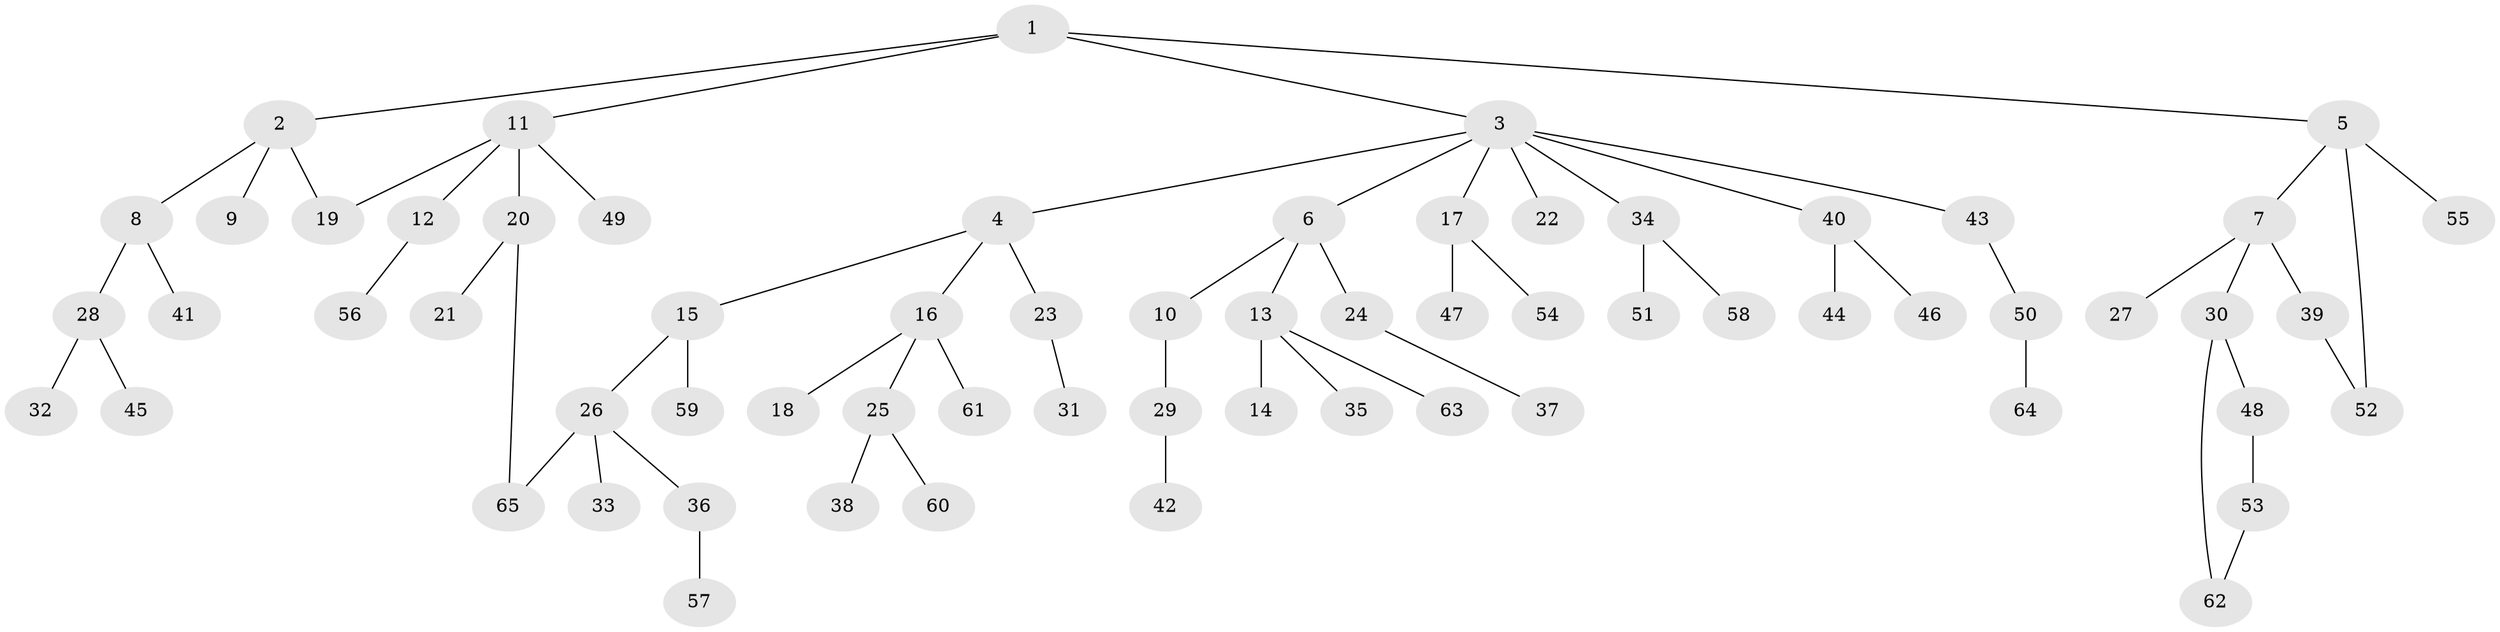 // Generated by graph-tools (version 1.1) at 2025/34/03/09/25 02:34:21]
// undirected, 65 vertices, 68 edges
graph export_dot {
graph [start="1"]
  node [color=gray90,style=filled];
  1;
  2;
  3;
  4;
  5;
  6;
  7;
  8;
  9;
  10;
  11;
  12;
  13;
  14;
  15;
  16;
  17;
  18;
  19;
  20;
  21;
  22;
  23;
  24;
  25;
  26;
  27;
  28;
  29;
  30;
  31;
  32;
  33;
  34;
  35;
  36;
  37;
  38;
  39;
  40;
  41;
  42;
  43;
  44;
  45;
  46;
  47;
  48;
  49;
  50;
  51;
  52;
  53;
  54;
  55;
  56;
  57;
  58;
  59;
  60;
  61;
  62;
  63;
  64;
  65;
  1 -- 2;
  1 -- 3;
  1 -- 5;
  1 -- 11;
  2 -- 8;
  2 -- 9;
  2 -- 19;
  3 -- 4;
  3 -- 6;
  3 -- 17;
  3 -- 22;
  3 -- 34;
  3 -- 40;
  3 -- 43;
  4 -- 15;
  4 -- 16;
  4 -- 23;
  5 -- 7;
  5 -- 52;
  5 -- 55;
  6 -- 10;
  6 -- 13;
  6 -- 24;
  7 -- 27;
  7 -- 30;
  7 -- 39;
  8 -- 28;
  8 -- 41;
  10 -- 29;
  11 -- 12;
  11 -- 20;
  11 -- 49;
  11 -- 19;
  12 -- 56;
  13 -- 14;
  13 -- 35;
  13 -- 63;
  15 -- 26;
  15 -- 59;
  16 -- 18;
  16 -- 25;
  16 -- 61;
  17 -- 47;
  17 -- 54;
  20 -- 21;
  20 -- 65;
  23 -- 31;
  24 -- 37;
  25 -- 38;
  25 -- 60;
  26 -- 33;
  26 -- 36;
  26 -- 65;
  28 -- 32;
  28 -- 45;
  29 -- 42;
  30 -- 48;
  30 -- 62;
  34 -- 51;
  34 -- 58;
  36 -- 57;
  39 -- 52;
  40 -- 44;
  40 -- 46;
  43 -- 50;
  48 -- 53;
  50 -- 64;
  53 -- 62;
}

